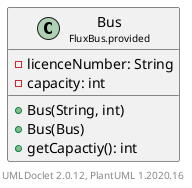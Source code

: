 @startuml
    set namespaceSeparator none
    hide empty fields
    hide empty methods

    class "<size:14>Bus\n<size:10>FluxBus.provided" as FluxBus.provided.Bus [[Bus.html]] {
        -licenceNumber: String
        -capacity: int
        +Bus(String, int)
        +Bus(Bus)
        +getCapactiy(): int
    }

    center footer UMLDoclet 2.0.12, PlantUML 1.2020.16
@enduml
